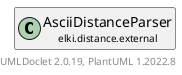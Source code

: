 @startuml
    remove .*\.(Instance|Par|Parameterizer|Factory)$
    set namespaceSeparator none
    hide empty fields
    hide empty methods

    class "<size:14>AsciiDistanceParser.Par\n<size:10>elki.distance.external" as elki.distance.external.AsciiDistanceParser.Par [[AsciiDistanceParser.Par.html]] {
        #format: CSVReaderFormat
        +configure(Parameterization): void
        +make(): AsciiDistanceParser
    }

    interface "<size:14>Parameterizer\n<size:10>elki.utilities.optionhandling" as elki.utilities.optionhandling.Parameterizer [[../../utilities/optionhandling/Parameterizer.html]] {
        {abstract} +make(): Object
    }
    class "<size:14>AsciiDistanceParser\n<size:10>elki.distance.external" as elki.distance.external.AsciiDistanceParser [[AsciiDistanceParser.html]]

    elki.utilities.optionhandling.Parameterizer <|.. elki.distance.external.AsciiDistanceParser.Par
    elki.distance.external.AsciiDistanceParser +-- elki.distance.external.AsciiDistanceParser.Par

    center footer UMLDoclet 2.0.19, PlantUML 1.2022.8
@enduml
